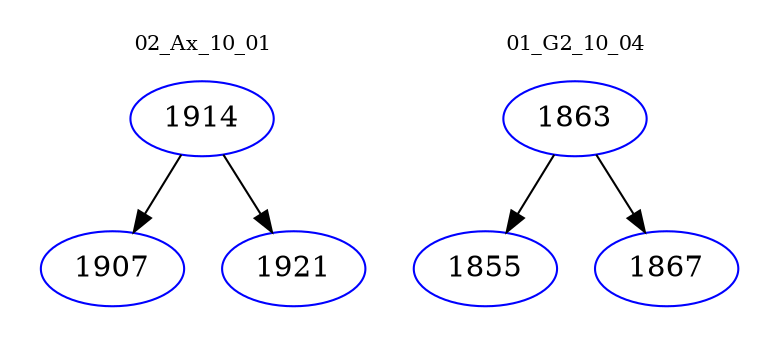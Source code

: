 digraph{
subgraph cluster_0 {
color = white
label = "02_Ax_10_01";
fontsize=10;
T0_1914 [label="1914", color="blue"]
T0_1914 -> T0_1907 [color="black"]
T0_1907 [label="1907", color="blue"]
T0_1914 -> T0_1921 [color="black"]
T0_1921 [label="1921", color="blue"]
}
subgraph cluster_1 {
color = white
label = "01_G2_10_04";
fontsize=10;
T1_1863 [label="1863", color="blue"]
T1_1863 -> T1_1855 [color="black"]
T1_1855 [label="1855", color="blue"]
T1_1863 -> T1_1867 [color="black"]
T1_1867 [label="1867", color="blue"]
}
}
